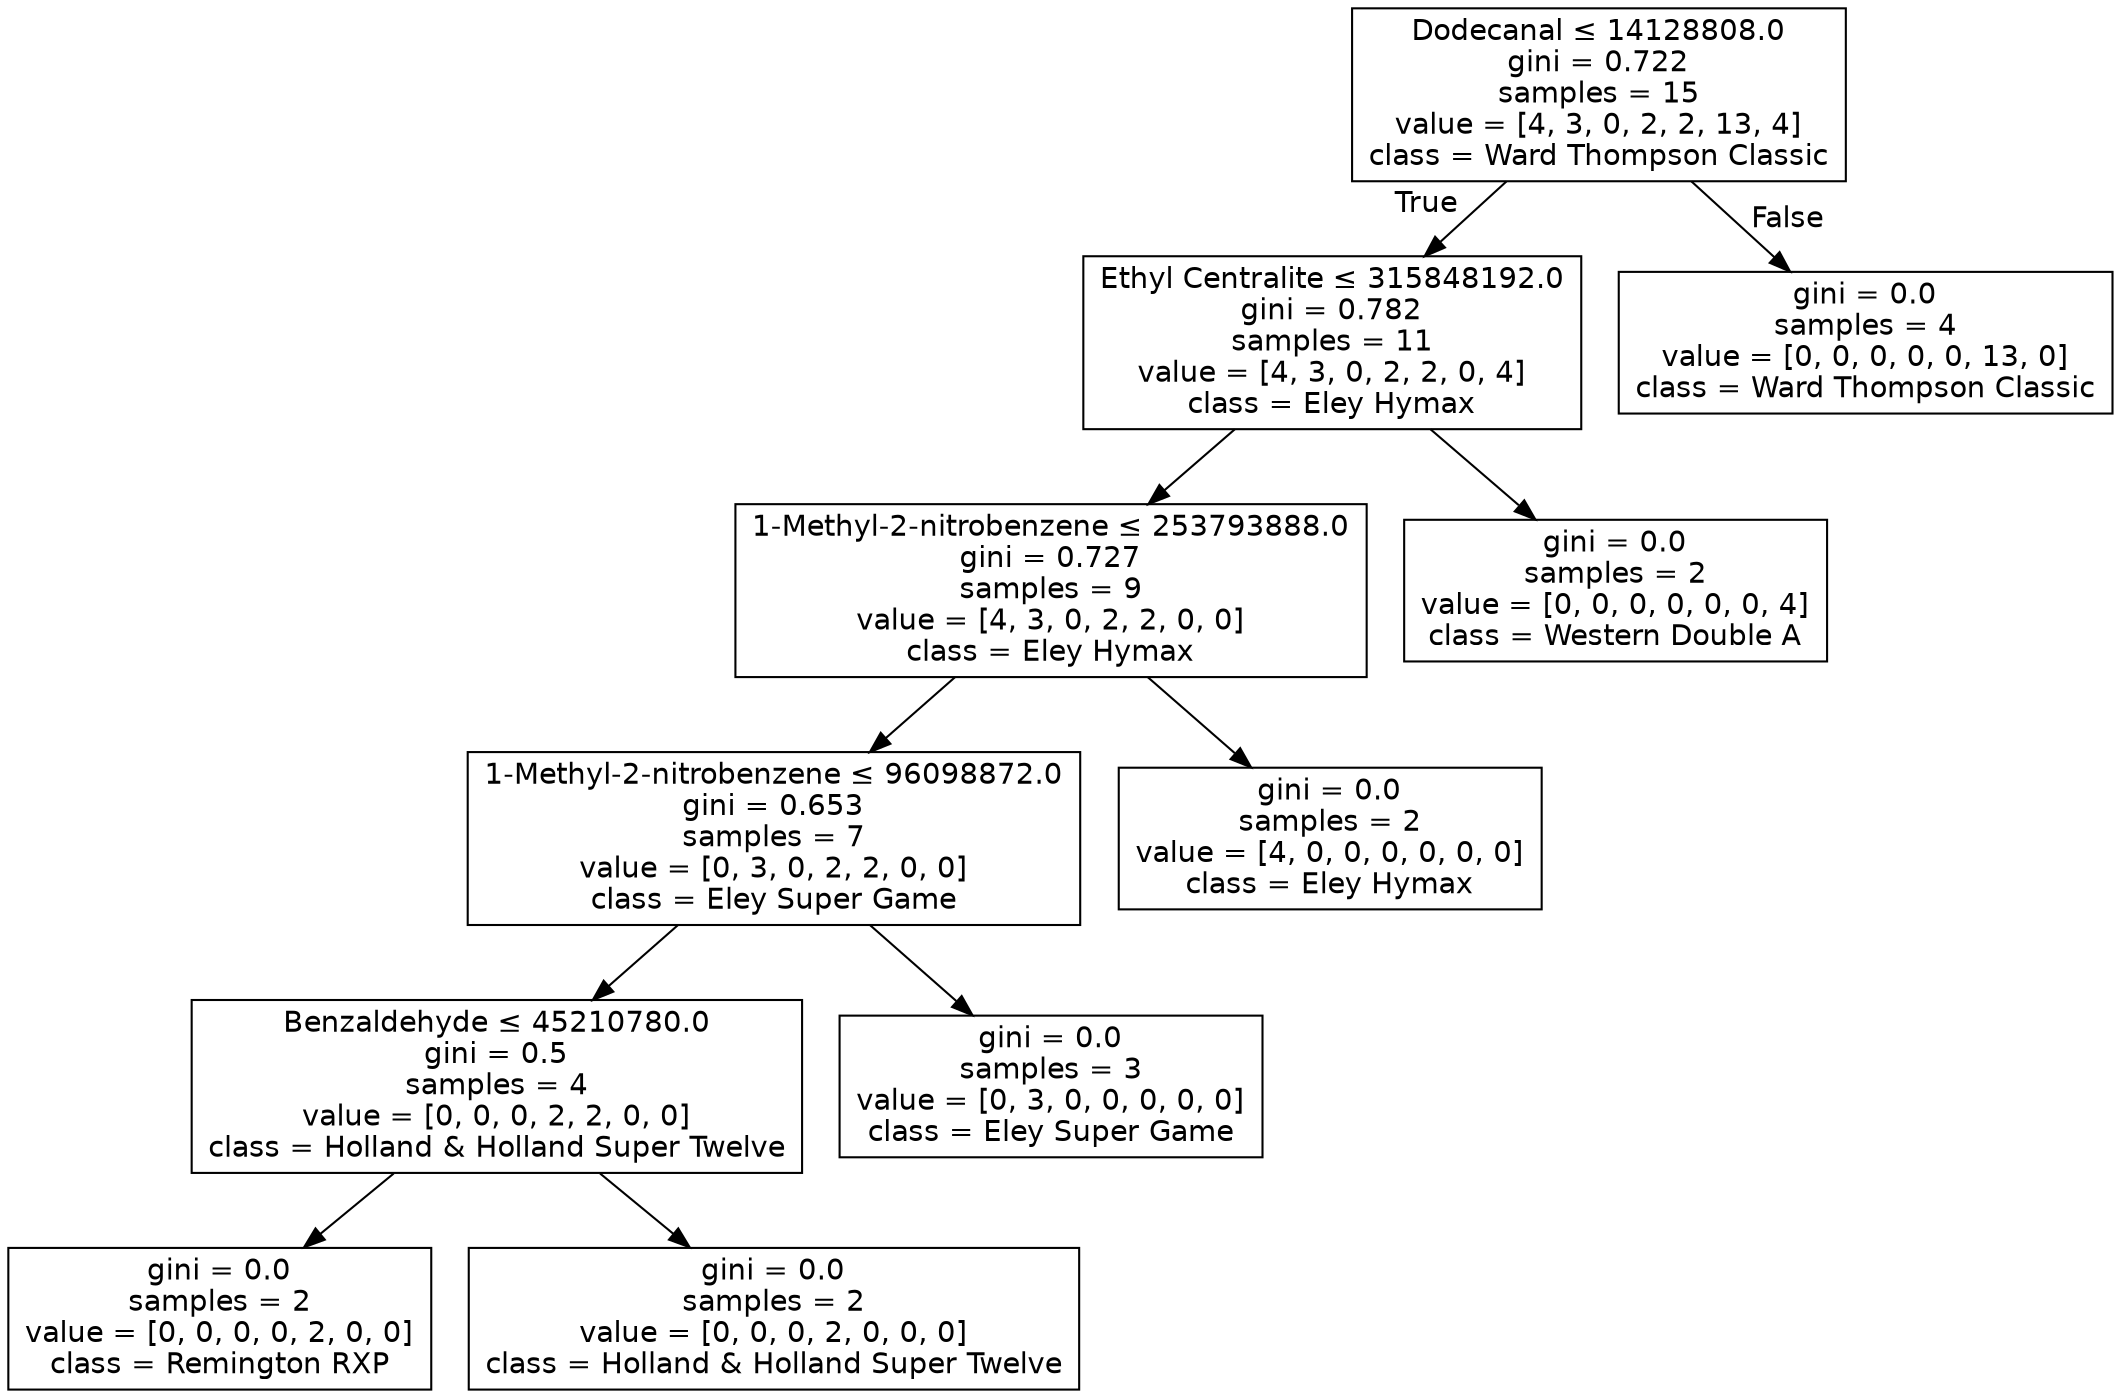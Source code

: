 digraph Tree {
node [shape=box, fontname="helvetica"] ;
edge [fontname="helvetica"] ;
0 [label=<Dodecanal &le; 14128808.0<br/>gini = 0.722<br/>samples = 15<br/>value = [4, 3, 0, 2, 2, 13, 4]<br/>class = Ward Thompson Classic>] ;
1 [label=<Ethyl Centralite &le; 315848192.0<br/>gini = 0.782<br/>samples = 11<br/>value = [4, 3, 0, 2, 2, 0, 4]<br/>class = Eley Hymax>] ;
0 -> 1 [labeldistance=2.5, labelangle=45, headlabel="True"] ;
2 [label=<1-Methyl-2-nitrobenzene &le; 253793888.0<br/>gini = 0.727<br/>samples = 9<br/>value = [4, 3, 0, 2, 2, 0, 0]<br/>class = Eley Hymax>] ;
1 -> 2 ;
3 [label=<1-Methyl-2-nitrobenzene &le; 96098872.0<br/>gini = 0.653<br/>samples = 7<br/>value = [0, 3, 0, 2, 2, 0, 0]<br/>class = Eley Super Game>] ;
2 -> 3 ;
4 [label=<Benzaldehyde &le; 45210780.0<br/>gini = 0.5<br/>samples = 4<br/>value = [0, 0, 0, 2, 2, 0, 0]<br/>class = Holland &amp; Holland Super Twelve>] ;
3 -> 4 ;
5 [label=<gini = 0.0<br/>samples = 2<br/>value = [0, 0, 0, 0, 2, 0, 0]<br/>class = Remington RXP>] ;
4 -> 5 ;
6 [label=<gini = 0.0<br/>samples = 2<br/>value = [0, 0, 0, 2, 0, 0, 0]<br/>class = Holland &amp; Holland Super Twelve>] ;
4 -> 6 ;
7 [label=<gini = 0.0<br/>samples = 3<br/>value = [0, 3, 0, 0, 0, 0, 0]<br/>class = Eley Super Game>] ;
3 -> 7 ;
8 [label=<gini = 0.0<br/>samples = 2<br/>value = [4, 0, 0, 0, 0, 0, 0]<br/>class = Eley Hymax>] ;
2 -> 8 ;
9 [label=<gini = 0.0<br/>samples = 2<br/>value = [0, 0, 0, 0, 0, 0, 4]<br/>class = Western Double A>] ;
1 -> 9 ;
10 [label=<gini = 0.0<br/>samples = 4<br/>value = [0, 0, 0, 0, 0, 13, 0]<br/>class = Ward Thompson Classic>] ;
0 -> 10 [labeldistance=2.5, labelangle=-45, headlabel="False"] ;
}
